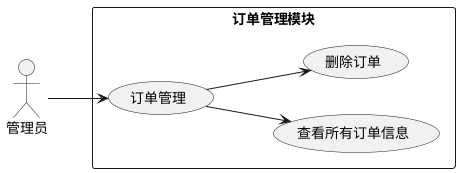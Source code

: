 @startuml
'https://plantuml.com/use-case-diagram
/'管理员登录民宿后台管理系统后能够使用用户管理模块中的所有功能，包括查看所有用户信息、删除用户等功能。'/
left to right direction
skinparam packageStyle rectangle
actor 管理员
rectangle 订单管理模块{
    管理员 --> (订单管理)
    (订单管理) --> (查看所有订单信息)
    (订单管理) --> (删除订单)
}
@enduml